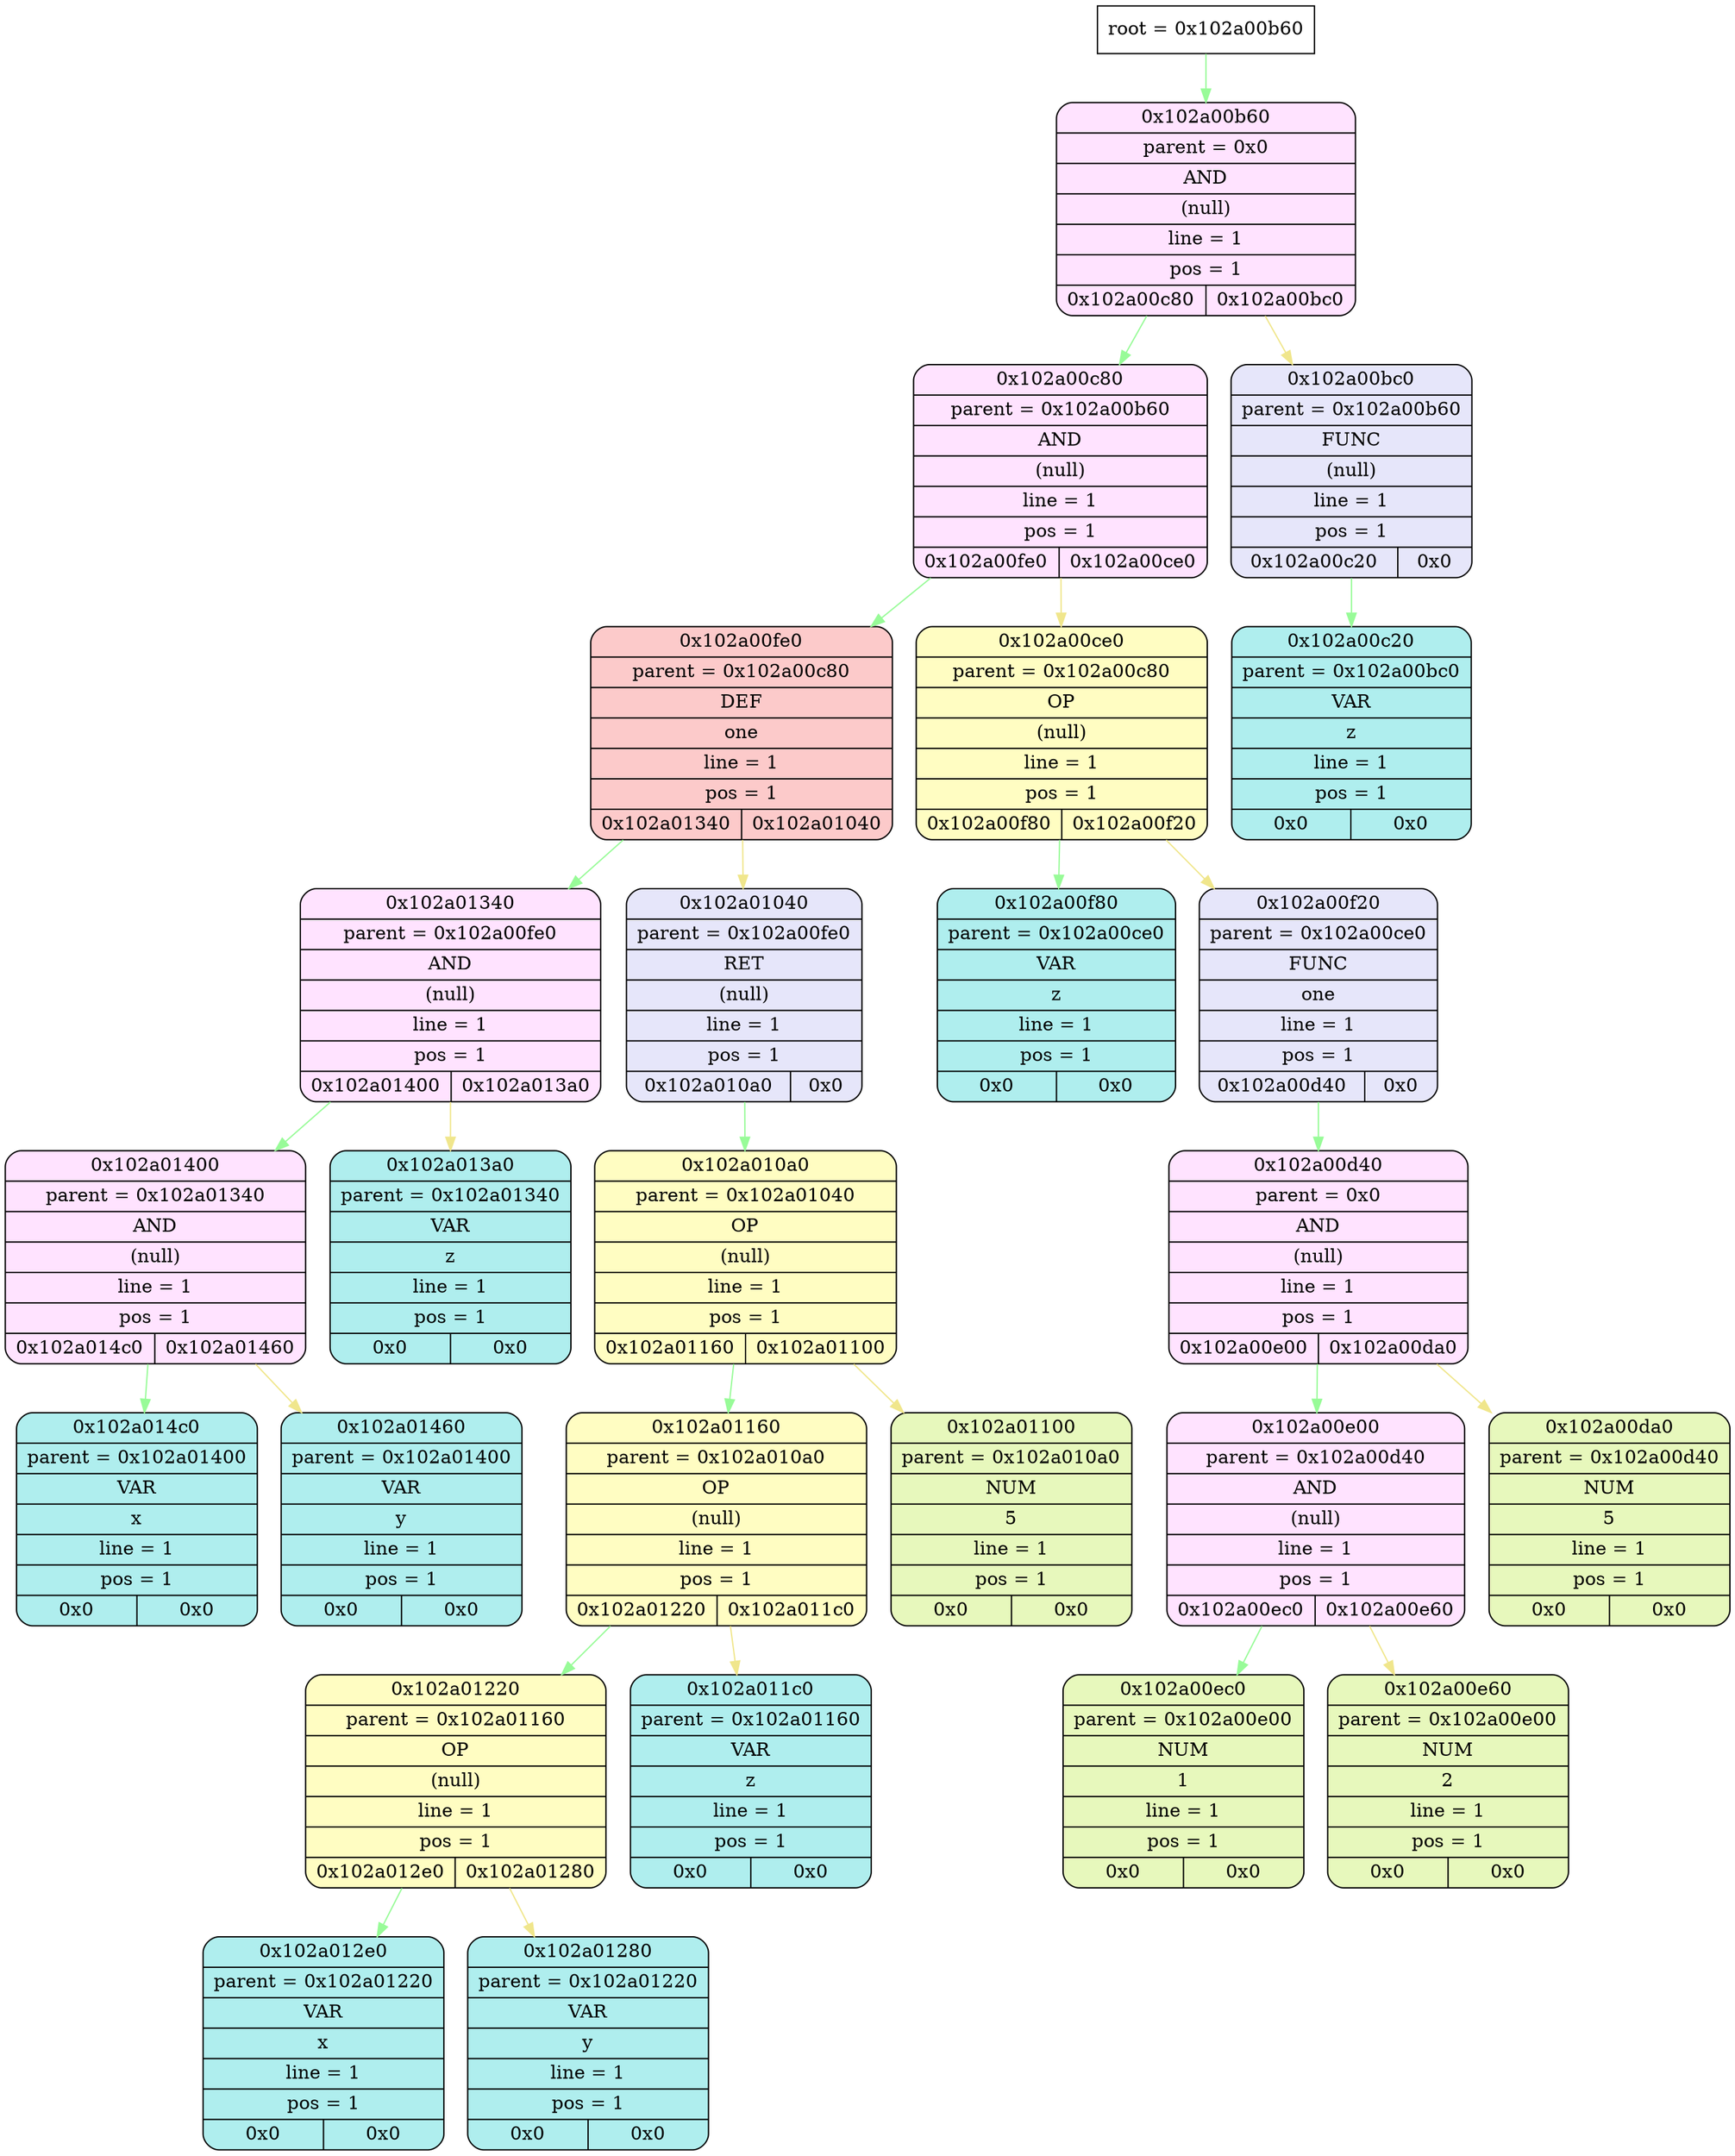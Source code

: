 digraph
{
    node_info[shape = record, label = "{root = 0x102a00b60}"];

    node_info->node_0x102a00b60 [color = "#98FB98"];
    node_0x102a00b60[shape = Mrecord, label = "{{0x102a00b60} | {parent =  0x0} | {AND} | {(null)} | {line = 1} | {pos = 1} | {0x102a00c80 | 0x102a00bc0}}",
                                        style="filled", fillcolor="#FFE3FF"];
    node_0x102a00c80[shape = Mrecord, label = "{{0x102a00c80} | {parent =  0x102a00b60} | {AND} | {(null)} | {line = 1} | {pos = 1} | {0x102a00fe0 | 0x102a00ce0}}",
                                        style="filled", fillcolor="#FFE3FF"];
    node_0x102a00fe0[shape = Mrecord, label = "{{0x102a00fe0} | {parent =  0x102a00c80} | {DEF} | {one} | {line = 1} | {pos = 1} | {0x102a01340 | 0x102a01040}}",
                                        style="filled", fillcolor="#FCCACA"];
    node_0x102a01340[shape = Mrecord, label = "{{0x102a01340} | {parent =  0x102a00fe0} | {AND} | {(null)} | {line = 1} | {pos = 1} | {0x102a01400 | 0x102a013a0}}",
                                        style="filled", fillcolor="#FFE3FF"];
    node_0x102a01400[shape = Mrecord, label = "{{0x102a01400} | {parent =  0x102a01340} | {AND} | {(null)} | {line = 1} | {pos = 1} | {0x102a014c0 | 0x102a01460}}",
                                        style="filled", fillcolor="#FFE3FF"];
    node_0x102a014c0[shape = Mrecord, label = "{{0x102a014c0} | {parent =  0x102a01400} | {VAR} | {x} | {line = 1} | {pos = 1} | {0x0 | 0x0}}",
                                        style="filled", fillcolor="#AFEEEE"];
    node_0x102a01460[shape = Mrecord, label = "{{0x102a01460} | {parent =  0x102a01400} | {VAR} | {y} | {line = 1} | {pos = 1} | {0x0 | 0x0}}",
                                        style="filled", fillcolor="#AFEEEE"];
    node_0x102a013a0[shape = Mrecord, label = "{{0x102a013a0} | {parent =  0x102a01340} | {VAR} | {z} | {line = 1} | {pos = 1} | {0x0 | 0x0}}",
                                        style="filled", fillcolor="#AFEEEE"];
    node_0x102a01040[shape = Mrecord, label = "{{0x102a01040} | {parent =  0x102a00fe0} | {RET} | {(null)} | {line = 1} | {pos = 1} | {0x102a010a0 | 0x0}}",
                                        style="filled", fillcolor="#E6E6FA"];
    node_0x102a010a0[shape = Mrecord, label = "{{0x102a010a0} | {parent =  0x102a01040} | {OP} | {(null)} | {line = 1} | {pos = 1} | {0x102a01160 | 0x102a01100}}",
                                        style="filled", fillcolor="#FFFDC2"];
    node_0x102a01160[shape = Mrecord, label = "{{0x102a01160} | {parent =  0x102a010a0} | {OP} | {(null)} | {line = 1} | {pos = 1} | {0x102a01220 | 0x102a011c0}}",
                                        style="filled", fillcolor="#FFFDC2"];
    node_0x102a01220[shape = Mrecord, label = "{{0x102a01220} | {parent =  0x102a01160} | {OP} | {(null)} | {line = 1} | {pos = 1} | {0x102a012e0 | 0x102a01280}}",
                                        style="filled", fillcolor="#FFFDC2"];
    node_0x102a012e0[shape = Mrecord, label = "{{0x102a012e0} | {parent =  0x102a01220} | {VAR} | {x} | {line = 1} | {pos = 1} | {0x0 | 0x0}}",
                                        style="filled", fillcolor="#AFEEEE"];
    node_0x102a01280[shape = Mrecord, label = "{{0x102a01280} | {parent =  0x102a01220} | {VAR} | {y} | {line = 1} | {pos = 1} | {0x0 | 0x0}}",
                                        style="filled", fillcolor="#AFEEEE"];
    node_0x102a011c0[shape = Mrecord, label = "{{0x102a011c0} | {parent =  0x102a01160} | {VAR} | {z} | {line = 1} | {pos = 1} | {0x0 | 0x0}}",
                                        style="filled", fillcolor="#AFEEEE"];
    node_0x102a01100[shape = Mrecord, label = "{{0x102a01100} | {parent =  0x102a010a0} | {NUM} | {5} | {line = 1} | {pos = 1} | {0x0 | 0x0}}",
                style="filled", fillcolor="#E7F8BC"];
    node_0x102a00ce0[shape = Mrecord, label = "{{0x102a00ce0} | {parent =  0x102a00c80} | {OP} | {(null)} | {line = 1} | {pos = 1} | {0x102a00f80 | 0x102a00f20}}",
                                        style="filled", fillcolor="#FFFDC2"];
    node_0x102a00f80[shape = Mrecord, label = "{{0x102a00f80} | {parent =  0x102a00ce0} | {VAR} | {z} | {line = 1} | {pos = 1} | {0x0 | 0x0}}",
                                        style="filled", fillcolor="#AFEEEE"];
    node_0x102a00f20[shape = Mrecord, label = "{{0x102a00f20} | {parent =  0x102a00ce0} | {FUNC} | {one} | {line = 1} | {pos = 1} | {0x102a00d40 | 0x0}}",
                                        style="filled", fillcolor="#E6E6FA"];
    node_0x102a00d40[shape = Mrecord, label = "{{0x102a00d40} | {parent =  0x0} | {AND} | {(null)} | {line = 1} | {pos = 1} | {0x102a00e00 | 0x102a00da0}}",
                                        style="filled", fillcolor="#FFE3FF"];
    node_0x102a00e00[shape = Mrecord, label = "{{0x102a00e00} | {parent =  0x102a00d40} | {AND} | {(null)} | {line = 1} | {pos = 1} | {0x102a00ec0 | 0x102a00e60}}",
                                        style="filled", fillcolor="#FFE3FF"];
    node_0x102a00ec0[shape = Mrecord, label = "{{0x102a00ec0} | {parent =  0x102a00e00} | {NUM} | {1} | {line = 1} | {pos = 1} | {0x0 | 0x0}}",
                style="filled", fillcolor="#E7F8BC"];
    node_0x102a00e60[shape = Mrecord, label = "{{0x102a00e60} | {parent =  0x102a00e00} | {NUM} | {2} | {line = 1} | {pos = 1} | {0x0 | 0x0}}",
                style="filled", fillcolor="#E7F8BC"];
    node_0x102a00da0[shape = Mrecord, label = "{{0x102a00da0} | {parent =  0x102a00d40} | {NUM} | {5} | {line = 1} | {pos = 1} | {0x0 | 0x0}}",
                style="filled", fillcolor="#E7F8BC"];
    node_0x102a00bc0[shape = Mrecord, label = "{{0x102a00bc0} | {parent =  0x102a00b60} | {FUNC} | {(null)} | {line = 1} | {pos = 1} | {0x102a00c20 | 0x0}}",
                                        style="filled", fillcolor="#E6E6FA"];
    node_0x102a00c20[shape = Mrecord, label = "{{0x102a00c20} | {parent =  0x102a00bc0} | {VAR} | {z} | {line = 1} | {pos = 1} | {0x0 | 0x0}}",
                                        style="filled", fillcolor="#AFEEEE"];
    node_0x102a00b60->node_0x102a00c80 [color = "#98FB98"];
    node_0x102a00c80->node_0x102a00fe0 [color = "#98FB98"];
    node_0x102a00fe0->node_0x102a01340 [color = "#98FB98"];
    node_0x102a01340->node_0x102a01400 [color = "#98FB98"];
    node_0x102a01400->node_0x102a014c0 [color = "#98FB98"];
    node_0x102a01400->node_0x102a01460 [color = "#F0E68C"];
    node_0x102a01340->node_0x102a013a0 [color = "#F0E68C"];
    node_0x102a00fe0->node_0x102a01040 [color = "#F0E68C"];
    node_0x102a01040->node_0x102a010a0 [color = "#98FB98"];
    node_0x102a010a0->node_0x102a01160 [color = "#98FB98"];
    node_0x102a01160->node_0x102a01220 [color = "#98FB98"];
    node_0x102a01220->node_0x102a012e0 [color = "#98FB98"];
    node_0x102a01220->node_0x102a01280 [color = "#F0E68C"];
    node_0x102a01160->node_0x102a011c0 [color = "#F0E68C"];
    node_0x102a010a0->node_0x102a01100 [color = "#F0E68C"];
    node_0x102a00c80->node_0x102a00ce0 [color = "#F0E68C"];
    node_0x102a00ce0->node_0x102a00f80 [color = "#98FB98"];
    node_0x102a00ce0->node_0x102a00f20 [color = "#F0E68C"];
    node_0x102a00f20->node_0x102a00d40 [color = "#98FB98"];
    node_0x102a00d40->node_0x102a00e00 [color = "#98FB98"];
    node_0x102a00e00->node_0x102a00ec0 [color = "#98FB98"];
    node_0x102a00e00->node_0x102a00e60 [color = "#F0E68C"];
    node_0x102a00d40->node_0x102a00da0 [color = "#F0E68C"];
    node_0x102a00b60->node_0x102a00bc0 [color = "#F0E68C"];
    node_0x102a00bc0->node_0x102a00c20 [color = "#98FB98"];
}